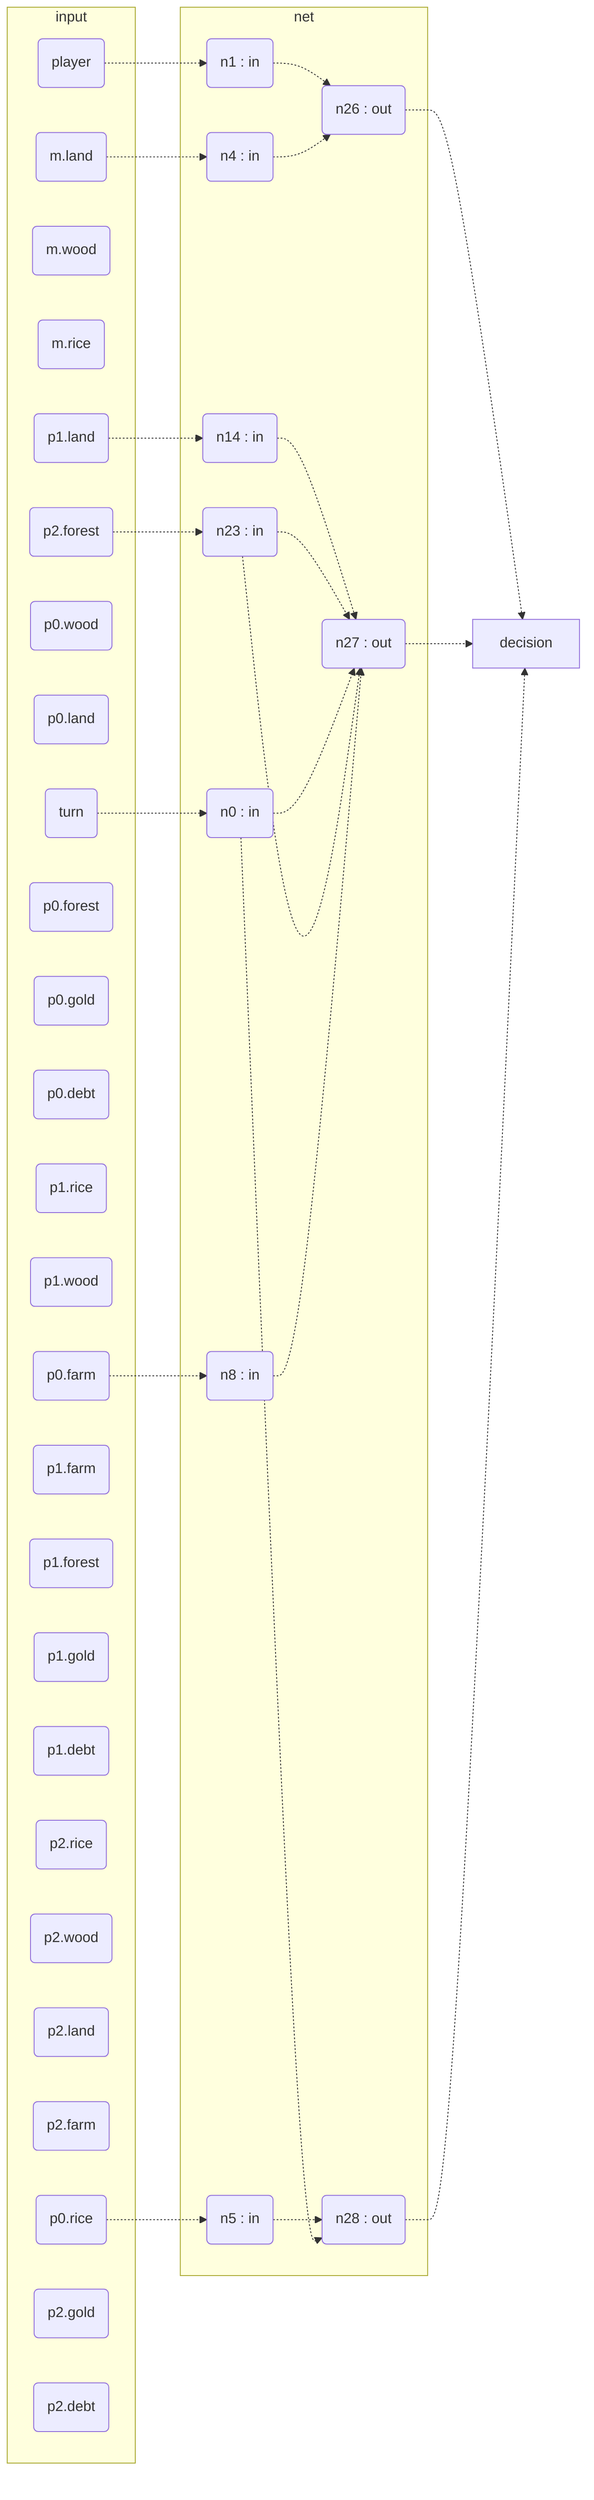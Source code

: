 flowchart LR
subgraph input
i0(turn)
i1(player)
i2(m.wood)
i3(m.rice)
i4(m.land)
i5(p0.rice)
i6(p0.wood)
i7(p0.land)
i8(p0.farm)
i9(p0.forest)
i10(p0.gold)
i11(p0.debt)
i12(p1.rice)
i13(p1.wood)
i14(p1.land)
i15(p1.farm)
i16(p1.forest)
i17(p1.gold)
i18(p1.debt)
i19(p2.rice)
i20(p2.wood)
i21(p2.land)
i22(p2.farm)
i23(p2.forest)
i24(p2.gold)
i25(p2.debt)
end
subgraph net
i0 -.-> n0 
n0(n0 : in)
i1 -.-> n1 
n1(n1 : in)
i4 -.-> n4 
n4(n4 : in)
i5 -.-> n5 
n5(n5 : in)
i8 -.-> n8 
n8(n8 : in)
i14 -.-> n14 
n14(n14 : in)
i23 -.-> n23 
n23(n23 : in)
n1 -.-> n26 
n4 -.-> n26 
n26(n26 : out)
n14 -.-> n27 
n23 -.-> n27 
n0 -.-> n27 
n23 -.-> n27 
n8 -.-> n27 
n27(n27 : out)
n5 -.-> n28 
n0 -.-> n28 
n28(n28 : out)
end
n26 -.-> decision
n27 -.-> decision
n28 -.-> decision